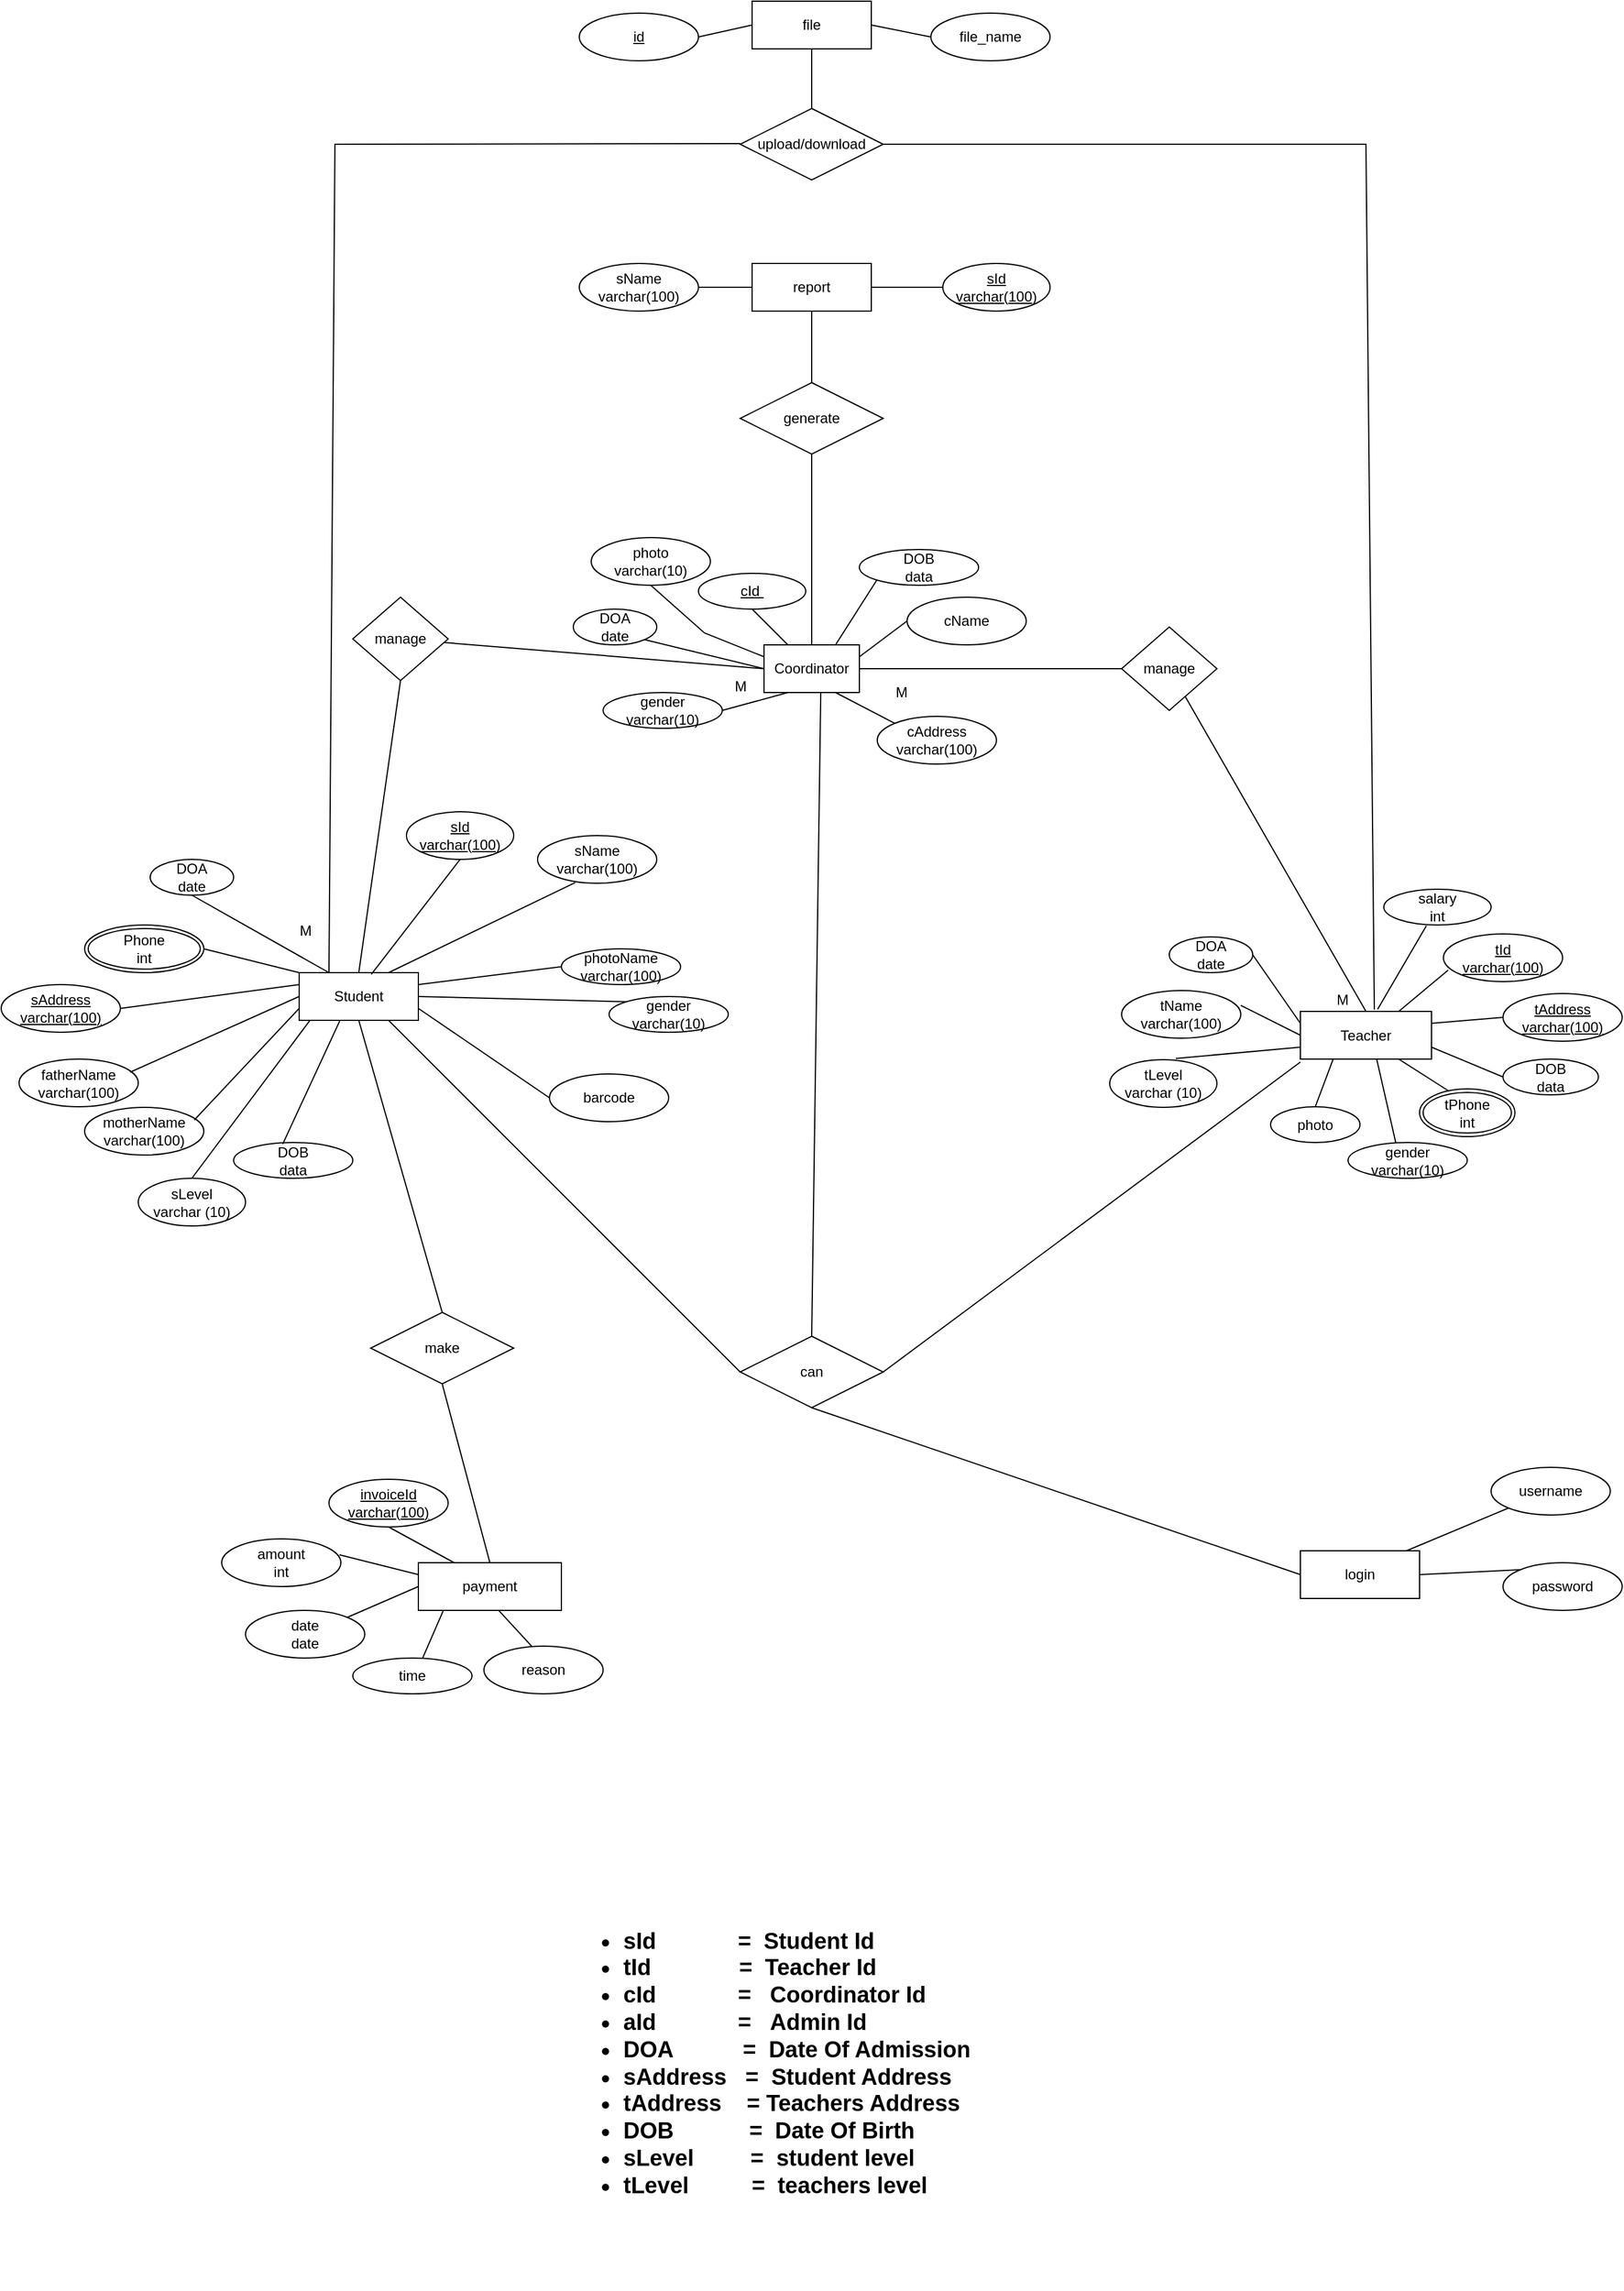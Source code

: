 <mxfile version="21.0.8" type="github">
  <diagram name="Page-1" id="hAlJngUBa7kM_mFyclKJ">
    <mxGraphModel dx="2835" dy="1982" grid="1" gridSize="10" guides="1" tooltips="1" connect="1" arrows="1" fold="1" page="1" pageScale="1" pageWidth="850" pageHeight="1100" math="0" shadow="0">
      <root>
        <mxCell id="0" />
        <mxCell id="1" parent="0" />
        <mxCell id="o7_JFFVW9iKN1w1vzZS_-1" value="Student" style="whiteSpace=wrap;html=1;align=center;" parent="1" vertex="1">
          <mxGeometry x="-60" y="75" width="100" height="40" as="geometry" />
        </mxCell>
        <mxCell id="o7_JFFVW9iKN1w1vzZS_-2" value="Teacher" style="whiteSpace=wrap;html=1;align=center;" parent="1" vertex="1">
          <mxGeometry x="780" y="107.5" width="110" height="40" as="geometry" />
        </mxCell>
        <mxCell id="o7_JFFVW9iKN1w1vzZS_-4" value="sId&lt;br&gt;varchar(100)" style="ellipse;whiteSpace=wrap;html=1;align=center;fontStyle=4;" parent="1" vertex="1">
          <mxGeometry x="30" y="-60" width="90" height="40" as="geometry" />
        </mxCell>
        <mxCell id="o7_JFFVW9iKN1w1vzZS_-5" value="sName&lt;br&gt;varchar(100)" style="ellipse;whiteSpace=wrap;html=1;align=center;" parent="1" vertex="1">
          <mxGeometry x="140" y="-40" width="100" height="40" as="geometry" />
        </mxCell>
        <mxCell id="o7_JFFVW9iKN1w1vzZS_-6" value="tId&lt;br&gt;varchar(100)" style="ellipse;whiteSpace=wrap;html=1;align=center;fontStyle=4;" parent="1" vertex="1">
          <mxGeometry x="900" y="42.5" width="100" height="40" as="geometry" />
        </mxCell>
        <mxCell id="gUFp7VbEcEFtTq1YbiBC-1" value="tName&lt;br&gt;varchar(100)" style="ellipse;whiteSpace=wrap;html=1;align=center;" parent="1" vertex="1">
          <mxGeometry x="630" y="90" width="100" height="40" as="geometry" />
        </mxCell>
        <mxCell id="gUFp7VbEcEFtTq1YbiBC-2" value="sAddress&lt;br&gt;varchar(100)" style="ellipse;whiteSpace=wrap;html=1;align=center;fontStyle=4;" parent="1" vertex="1">
          <mxGeometry x="-310" y="85" width="100" height="40" as="geometry" />
        </mxCell>
        <mxCell id="gUFp7VbEcEFtTq1YbiBC-3" value="tAddress&lt;br&gt;varchar(100)" style="ellipse;whiteSpace=wrap;html=1;align=center;fontStyle=4;" parent="1" vertex="1">
          <mxGeometry x="950" y="92.5" width="100" height="40" as="geometry" />
        </mxCell>
        <mxCell id="gUFp7VbEcEFtTq1YbiBC-4" value="Phone&lt;br&gt;int" style="ellipse;shape=doubleEllipse;margin=3;whiteSpace=wrap;html=1;align=center;" parent="1" vertex="1">
          <mxGeometry x="-240" y="35" width="100" height="40" as="geometry" />
        </mxCell>
        <mxCell id="gUFp7VbEcEFtTq1YbiBC-5" value="tPhone&lt;br&gt;int" style="ellipse;shape=doubleEllipse;margin=3;whiteSpace=wrap;html=1;align=center;" parent="1" vertex="1">
          <mxGeometry x="880" y="172.5" width="80" height="40" as="geometry" />
        </mxCell>
        <mxCell id="gUFp7VbEcEFtTq1YbiBC-6" value="motherName&lt;br&gt;varchar(100)" style="ellipse;whiteSpace=wrap;html=1;align=center;" parent="1" vertex="1">
          <mxGeometry x="-240" y="188" width="100" height="40" as="geometry" />
        </mxCell>
        <mxCell id="gUFp7VbEcEFtTq1YbiBC-7" value="fatherName&lt;br&gt;varchar(100)" style="ellipse;whiteSpace=wrap;html=1;align=center;" parent="1" vertex="1">
          <mxGeometry x="-295" y="147.5" width="100" height="40" as="geometry" />
        </mxCell>
        <mxCell id="gUFp7VbEcEFtTq1YbiBC-8" value="DOB&lt;br&gt;data" style="ellipse;whiteSpace=wrap;html=1;align=center;" parent="1" vertex="1">
          <mxGeometry x="-115" y="217.5" width="100" height="30" as="geometry" />
        </mxCell>
        <mxCell id="gUFp7VbEcEFtTq1YbiBC-9" value="gender&lt;br&gt;varchar(10)" style="ellipse;whiteSpace=wrap;html=1;align=center;" parent="1" vertex="1">
          <mxGeometry x="200" y="95" width="100" height="30" as="geometry" />
        </mxCell>
        <mxCell id="gUFp7VbEcEFtTq1YbiBC-10" value="photoName&lt;br&gt;varchar(100)" style="ellipse;whiteSpace=wrap;html=1;align=center;" parent="1" vertex="1">
          <mxGeometry x="160" y="55" width="100" height="30" as="geometry" />
        </mxCell>
        <mxCell id="gUFp7VbEcEFtTq1YbiBC-11" value="photo" style="ellipse;whiteSpace=wrap;html=1;align=center;" parent="1" vertex="1">
          <mxGeometry x="755" y="187.5" width="75" height="30" as="geometry" />
        </mxCell>
        <mxCell id="MCZeEbuH2kYDmaIEnr_8-6" value="" style="endArrow=none;html=1;rounded=0;entryX=0.316;entryY=0.985;entryDx=0;entryDy=0;entryPerimeter=0;exitX=0.75;exitY=0;exitDx=0;exitDy=0;" parent="1" source="o7_JFFVW9iKN1w1vzZS_-1" target="o7_JFFVW9iKN1w1vzZS_-5" edge="1">
          <mxGeometry width="50" height="50" relative="1" as="geometry">
            <mxPoint x="110" y="90" as="sourcePoint" />
            <mxPoint x="160" y="40" as="targetPoint" />
          </mxGeometry>
        </mxCell>
        <mxCell id="MCZeEbuH2kYDmaIEnr_8-7" value="" style="endArrow=none;html=1;rounded=0;entryX=0.5;entryY=1;entryDx=0;entryDy=0;exitX=0.605;exitY=0.035;exitDx=0;exitDy=0;exitPerimeter=0;" parent="1" source="o7_JFFVW9iKN1w1vzZS_-1" target="o7_JFFVW9iKN1w1vzZS_-4" edge="1">
          <mxGeometry width="50" height="50" relative="1" as="geometry">
            <mxPoint x="90" y="90" as="sourcePoint" />
            <mxPoint x="140" y="40" as="targetPoint" />
          </mxGeometry>
        </mxCell>
        <mxCell id="MCZeEbuH2kYDmaIEnr_8-8" value="" style="endArrow=none;html=1;rounded=0;exitX=0;exitY=0.5;exitDx=0;exitDy=0;entryX=1;entryY=0.25;entryDx=0;entryDy=0;" parent="1" source="gUFp7VbEcEFtTq1YbiBC-10" target="o7_JFFVW9iKN1w1vzZS_-1" edge="1">
          <mxGeometry width="50" height="50" relative="1" as="geometry">
            <mxPoint x="50" y="180" as="sourcePoint" />
            <mxPoint x="100" y="130" as="targetPoint" />
          </mxGeometry>
        </mxCell>
        <mxCell id="MCZeEbuH2kYDmaIEnr_8-9" value="" style="endArrow=none;html=1;rounded=0;entryX=1;entryY=0.5;entryDx=0;entryDy=0;exitX=0;exitY=0;exitDx=0;exitDy=0;" parent="1" source="gUFp7VbEcEFtTq1YbiBC-9" target="o7_JFFVW9iKN1w1vzZS_-1" edge="1">
          <mxGeometry width="50" height="50" relative="1" as="geometry">
            <mxPoint x="90" y="210" as="sourcePoint" />
            <mxPoint x="140" y="160" as="targetPoint" />
          </mxGeometry>
        </mxCell>
        <mxCell id="MCZeEbuH2kYDmaIEnr_8-12" value="" style="endArrow=none;html=1;rounded=0;entryX=0.34;entryY=1.015;entryDx=0;entryDy=0;entryPerimeter=0;exitX=0.412;exitY=0.043;exitDx=0;exitDy=0;exitPerimeter=0;" parent="1" source="gUFp7VbEcEFtTq1YbiBC-8" target="o7_JFFVW9iKN1w1vzZS_-1" edge="1">
          <mxGeometry width="50" height="50" relative="1" as="geometry">
            <mxPoint y="190" as="sourcePoint" />
            <mxPoint x="50" y="140" as="targetPoint" />
          </mxGeometry>
        </mxCell>
        <mxCell id="MCZeEbuH2kYDmaIEnr_8-13" value="" style="endArrow=none;html=1;rounded=0;exitX=0.92;exitY=0.265;exitDx=0;exitDy=0;exitPerimeter=0;entryX=0;entryY=0.75;entryDx=0;entryDy=0;" parent="1" source="gUFp7VbEcEFtTq1YbiBC-6" target="o7_JFFVW9iKN1w1vzZS_-1" edge="1">
          <mxGeometry width="50" height="50" relative="1" as="geometry">
            <mxPoint y="160" as="sourcePoint" />
            <mxPoint x="50" y="110" as="targetPoint" />
          </mxGeometry>
        </mxCell>
        <mxCell id="MCZeEbuH2kYDmaIEnr_8-14" value="" style="endArrow=none;html=1;rounded=0;exitX=0.932;exitY=0.275;exitDx=0;exitDy=0;exitPerimeter=0;entryX=0;entryY=0.5;entryDx=0;entryDy=0;" parent="1" source="gUFp7VbEcEFtTq1YbiBC-7" target="o7_JFFVW9iKN1w1vzZS_-1" edge="1">
          <mxGeometry width="50" height="50" relative="1" as="geometry">
            <mxPoint x="-10" y="110" as="sourcePoint" />
            <mxPoint x="50" y="100" as="targetPoint" />
          </mxGeometry>
        </mxCell>
        <mxCell id="MCZeEbuH2kYDmaIEnr_8-15" value="" style="endArrow=none;html=1;rounded=0;entryX=0;entryY=0.25;entryDx=0;entryDy=0;exitX=1;exitY=0.5;exitDx=0;exitDy=0;entryPerimeter=0;" parent="1" source="gUFp7VbEcEFtTq1YbiBC-2" target="o7_JFFVW9iKN1w1vzZS_-1" edge="1">
          <mxGeometry width="50" height="50" relative="1" as="geometry">
            <mxPoint x="-10" y="60" as="sourcePoint" />
            <mxPoint x="40" as="targetPoint" />
          </mxGeometry>
        </mxCell>
        <mxCell id="MCZeEbuH2kYDmaIEnr_8-16" value="" style="endArrow=none;html=1;rounded=0;exitX=0;exitY=0;exitDx=0;exitDy=0;entryX=1;entryY=0.5;entryDx=0;entryDy=0;" parent="1" source="o7_JFFVW9iKN1w1vzZS_-1" target="gUFp7VbEcEFtTq1YbiBC-4" edge="1">
          <mxGeometry width="50" height="50" relative="1" as="geometry">
            <mxPoint x="-50" y="70" as="sourcePoint" />
            <mxPoint y="20" as="targetPoint" />
          </mxGeometry>
        </mxCell>
        <mxCell id="MCZeEbuH2kYDmaIEnr_8-18" value="DOB&lt;br&gt;data" style="ellipse;whiteSpace=wrap;html=1;align=center;" parent="1" vertex="1">
          <mxGeometry x="950" y="147.5" width="80" height="30" as="geometry" />
        </mxCell>
        <mxCell id="MCZeEbuH2kYDmaIEnr_8-19" value="gender&lt;br&gt;varchar(10)" style="ellipse;whiteSpace=wrap;html=1;align=center;" parent="1" vertex="1">
          <mxGeometry x="820" y="217.5" width="100" height="30" as="geometry" />
        </mxCell>
        <mxCell id="MCZeEbuH2kYDmaIEnr_8-20" value="Coordinator" style="whiteSpace=wrap;html=1;align=center;" parent="1" vertex="1">
          <mxGeometry x="330" y="-200" width="80" height="40" as="geometry" />
        </mxCell>
        <mxCell id="MCZeEbuH2kYDmaIEnr_8-21" value="" style="endArrow=none;html=1;rounded=0;startArrow=none;" parent="1" source="MCZeEbuH2kYDmaIEnr_8-23" edge="1">
          <mxGeometry width="50" height="50" relative="1" as="geometry">
            <mxPoint x="90" y="-180" as="sourcePoint" />
            <mxPoint x="330" y="-180" as="targetPoint" />
          </mxGeometry>
        </mxCell>
        <mxCell id="MCZeEbuH2kYDmaIEnr_8-24" value="" style="endArrow=none;html=1;rounded=0;entryX=0.5;entryY=1;entryDx=0;entryDy=0;exitX=0.5;exitY=0;exitDx=0;exitDy=0;" parent="1" target="MCZeEbuH2kYDmaIEnr_8-23" edge="1" source="o7_JFFVW9iKN1w1vzZS_-1">
          <mxGeometry width="50" height="50" relative="1" as="geometry">
            <mxPoint x="70" y="-100" as="sourcePoint" />
            <mxPoint x="90" y="-180" as="targetPoint" />
          </mxGeometry>
        </mxCell>
        <mxCell id="MCZeEbuH2kYDmaIEnr_8-25" value="M" style="text;html=1;align=center;verticalAlign=middle;resizable=0;points=[];autosize=1;strokeColor=none;fillColor=none;" parent="1" vertex="1">
          <mxGeometry x="295" y="-180" width="30" height="30" as="geometry" />
        </mxCell>
        <mxCell id="MCZeEbuH2kYDmaIEnr_8-26" value="M" style="text;html=1;align=center;verticalAlign=middle;resizable=0;points=[];autosize=1;strokeColor=none;fillColor=none;" parent="1" vertex="1">
          <mxGeometry x="-70" y="25" width="30" height="30" as="geometry" />
        </mxCell>
        <mxCell id="MCZeEbuH2kYDmaIEnr_8-23" value="manage" style="rhombus;whiteSpace=wrap;html=1;" parent="1" vertex="1">
          <mxGeometry x="-15" y="-240" width="80" height="70" as="geometry" />
        </mxCell>
        <mxCell id="MCZeEbuH2kYDmaIEnr_8-30" value="" style="endArrow=none;html=1;rounded=0;exitX=1;exitY=0.5;exitDx=0;exitDy=0;startArrow=none;" parent="1" source="MCZeEbuH2kYDmaIEnr_8-35" edge="1">
          <mxGeometry width="50" height="50" relative="1" as="geometry">
            <mxPoint x="430" y="-180" as="sourcePoint" />
            <mxPoint x="660" y="-180" as="targetPoint" />
          </mxGeometry>
        </mxCell>
        <mxCell id="MCZeEbuH2kYDmaIEnr_8-34" value="" style="endArrow=none;html=1;rounded=0;exitX=0.5;exitY=0;exitDx=0;exitDy=0;" parent="1" source="o7_JFFVW9iKN1w1vzZS_-2" edge="1">
          <mxGeometry width="50" height="50" relative="1" as="geometry">
            <mxPoint x="790" y="100" as="sourcePoint" />
            <mxPoint x="670" y="-180" as="targetPoint" />
          </mxGeometry>
        </mxCell>
        <mxCell id="MCZeEbuH2kYDmaIEnr_8-36" value="" style="endArrow=none;html=1;rounded=0;exitX=1;exitY=0.5;exitDx=0;exitDy=0;" parent="1" source="MCZeEbuH2kYDmaIEnr_8-20" target="MCZeEbuH2kYDmaIEnr_8-35" edge="1">
          <mxGeometry width="50" height="50" relative="1" as="geometry">
            <mxPoint x="410" y="-180" as="sourcePoint" />
            <mxPoint x="660" y="-180" as="targetPoint" />
          </mxGeometry>
        </mxCell>
        <mxCell id="MCZeEbuH2kYDmaIEnr_8-35" value="manage" style="rhombus;whiteSpace=wrap;html=1;" parent="1" vertex="1">
          <mxGeometry x="630" y="-215" width="80" height="70" as="geometry" />
        </mxCell>
        <mxCell id="MCZeEbuH2kYDmaIEnr_8-37" value="M" style="text;html=1;align=center;verticalAlign=middle;resizable=0;points=[];autosize=1;strokeColor=none;fillColor=none;" parent="1" vertex="1">
          <mxGeometry x="430" y="-175" width="30" height="30" as="geometry" />
        </mxCell>
        <mxCell id="MCZeEbuH2kYDmaIEnr_8-38" value="M" style="text;html=1;align=center;verticalAlign=middle;resizable=0;points=[];autosize=1;strokeColor=none;fillColor=none;" parent="1" vertex="1">
          <mxGeometry x="800" y="82.5" width="30" height="30" as="geometry" />
        </mxCell>
        <mxCell id="MCZeEbuH2kYDmaIEnr_8-49" value="DOA&lt;br&gt;date" style="ellipse;whiteSpace=wrap;html=1;" parent="1" vertex="1">
          <mxGeometry x="-185" y="-20" width="70" height="30" as="geometry" />
        </mxCell>
        <mxCell id="MCZeEbuH2kYDmaIEnr_8-51" value="DOA&lt;br&gt;date" style="ellipse;whiteSpace=wrap;html=1;direction=south;" parent="1" vertex="1">
          <mxGeometry x="670" y="45" width="70" height="30" as="geometry" />
        </mxCell>
        <mxCell id="MCZeEbuH2kYDmaIEnr_8-52" value="salary&lt;br&gt;int" style="ellipse;whiteSpace=wrap;html=1;" parent="1" vertex="1">
          <mxGeometry x="850" y="5" width="90" height="30" as="geometry" />
        </mxCell>
        <mxCell id="MCZeEbuH2kYDmaIEnr_8-58" value="" style="endArrow=none;html=1;rounded=0;exitX=0.25;exitY=0;exitDx=0;exitDy=0;entryX=0.5;entryY=1;entryDx=0;entryDy=0;" parent="1" source="o7_JFFVW9iKN1w1vzZS_-1" target="MCZeEbuH2kYDmaIEnr_8-49" edge="1">
          <mxGeometry width="50" height="50" relative="1" as="geometry">
            <mxPoint y="100" as="sourcePoint" />
            <mxPoint x="50" y="50" as="targetPoint" />
          </mxGeometry>
        </mxCell>
        <mxCell id="MCZeEbuH2kYDmaIEnr_8-59" value="" style="endArrow=none;html=1;rounded=0;exitX=0;exitY=0.25;exitDx=0;exitDy=0;entryX=0.5;entryY=0;entryDx=0;entryDy=0;" parent="1" source="o7_JFFVW9iKN1w1vzZS_-2" target="MCZeEbuH2kYDmaIEnr_8-51" edge="1">
          <mxGeometry width="50" height="50" relative="1" as="geometry">
            <mxPoint x="740" y="102.5" as="sourcePoint" />
            <mxPoint x="800" y="57.5" as="targetPoint" />
          </mxGeometry>
        </mxCell>
        <mxCell id="MCZeEbuH2kYDmaIEnr_8-60" value="" style="endArrow=none;html=1;rounded=0;exitX=0;exitY=0.5;exitDx=0;exitDy=0;entryX=1;entryY=0.312;entryDx=0;entryDy=0;entryPerimeter=0;" parent="1" source="o7_JFFVW9iKN1w1vzZS_-2" target="gUFp7VbEcEFtTq1YbiBC-1" edge="1">
          <mxGeometry width="50" height="50" relative="1" as="geometry">
            <mxPoint x="670" y="142.5" as="sourcePoint" />
            <mxPoint x="720" y="92.5" as="targetPoint" />
          </mxGeometry>
        </mxCell>
        <mxCell id="MCZeEbuH2kYDmaIEnr_8-61" value="" style="endArrow=none;html=1;rounded=0;entryX=0.25;entryY=1;entryDx=0;entryDy=0;exitX=0.5;exitY=0;exitDx=0;exitDy=0;" parent="1" source="gUFp7VbEcEFtTq1YbiBC-11" target="o7_JFFVW9iKN1w1vzZS_-2" edge="1">
          <mxGeometry width="50" height="50" relative="1" as="geometry">
            <mxPoint x="780" y="187.5" as="sourcePoint" />
            <mxPoint x="830" y="137.5" as="targetPoint" />
          </mxGeometry>
        </mxCell>
        <mxCell id="MCZeEbuH2kYDmaIEnr_8-62" value="" style="endArrow=none;html=1;rounded=0;exitX=0.4;exitY=0;exitDx=0;exitDy=0;exitPerimeter=0;" parent="1" source="MCZeEbuH2kYDmaIEnr_8-19" edge="1">
          <mxGeometry width="50" height="50" relative="1" as="geometry">
            <mxPoint x="790" y="197.5" as="sourcePoint" />
            <mxPoint x="844" y="147.5" as="targetPoint" />
          </mxGeometry>
        </mxCell>
        <mxCell id="MCZeEbuH2kYDmaIEnr_8-63" value="" style="endArrow=none;html=1;rounded=0;exitX=0.31;exitY=0.05;exitDx=0;exitDy=0;exitPerimeter=0;entryX=0.75;entryY=1;entryDx=0;entryDy=0;" parent="1" source="gUFp7VbEcEFtTq1YbiBC-5" target="o7_JFFVW9iKN1w1vzZS_-2" edge="1">
          <mxGeometry width="50" height="50" relative="1" as="geometry">
            <mxPoint x="820" y="197.5" as="sourcePoint" />
            <mxPoint x="870" y="147.5" as="targetPoint" />
          </mxGeometry>
        </mxCell>
        <mxCell id="MCZeEbuH2kYDmaIEnr_8-64" value="" style="endArrow=none;html=1;rounded=0;exitX=0;exitY=0.5;exitDx=0;exitDy=0;entryX=1;entryY=0.75;entryDx=0;entryDy=0;" parent="1" source="MCZeEbuH2kYDmaIEnr_8-18" target="o7_JFFVW9iKN1w1vzZS_-2" edge="1">
          <mxGeometry width="50" height="50" relative="1" as="geometry">
            <mxPoint x="840" y="182.5" as="sourcePoint" />
            <mxPoint x="890" y="132.5" as="targetPoint" />
          </mxGeometry>
        </mxCell>
        <mxCell id="MCZeEbuH2kYDmaIEnr_8-65" value="" style="endArrow=none;html=1;rounded=0;exitX=0.589;exitY=-0.045;exitDx=0;exitDy=0;exitPerimeter=0;entryX=0.396;entryY=1.027;entryDx=0;entryDy=0;entryPerimeter=0;" parent="1" source="o7_JFFVW9iKN1w1vzZS_-2" target="MCZeEbuH2kYDmaIEnr_8-52" edge="1">
          <mxGeometry width="50" height="50" relative="1" as="geometry">
            <mxPoint x="825" y="92.5" as="sourcePoint" />
            <mxPoint x="875" y="42.5" as="targetPoint" />
          </mxGeometry>
        </mxCell>
        <mxCell id="MCZeEbuH2kYDmaIEnr_8-66" value="" style="endArrow=none;html=1;rounded=0;entryX=0.04;entryY=0.76;entryDx=0;entryDy=0;exitX=0.75;exitY=0;exitDx=0;exitDy=0;entryPerimeter=0;" parent="1" source="o7_JFFVW9iKN1w1vzZS_-2" target="o7_JFFVW9iKN1w1vzZS_-6" edge="1">
          <mxGeometry width="50" height="50" relative="1" as="geometry">
            <mxPoint x="870" y="107.5" as="sourcePoint" />
            <mxPoint x="920" y="57.5" as="targetPoint" />
          </mxGeometry>
        </mxCell>
        <mxCell id="MCZeEbuH2kYDmaIEnr_8-68" value="" style="endArrow=none;html=1;rounded=0;entryX=0;entryY=0.5;entryDx=0;entryDy=0;exitX=1;exitY=0.25;exitDx=0;exitDy=0;" parent="1" source="o7_JFFVW9iKN1w1vzZS_-2" target="gUFp7VbEcEFtTq1YbiBC-3" edge="1">
          <mxGeometry width="50" height="50" relative="1" as="geometry">
            <mxPoint x="890" y="127.5" as="sourcePoint" />
            <mxPoint x="940" y="77.5" as="targetPoint" />
          </mxGeometry>
        </mxCell>
        <mxCell id="MCZeEbuH2kYDmaIEnr_8-69" value="&lt;blockquote style=&quot;margin: 0 0 0 40px; border: none; padding: 0px;&quot;&gt;&lt;div style=&quot;&quot;&gt;&lt;div style=&quot;font-size: 19px;&quot;&gt;&lt;ul&gt;&lt;li&gt;&lt;b&gt;&lt;span style=&quot;background-color: initial;&quot;&gt;sId&amp;nbsp; &amp;nbsp; &amp;nbsp; &amp;nbsp; &amp;nbsp; &amp;nbsp; &amp;nbsp;=&amp;nbsp;&amp;nbsp;&lt;/span&gt;&lt;span style=&quot;background-color: initial;&quot;&gt;Student Id&lt;/span&gt;&lt;/b&gt;&lt;/li&gt;&lt;li&gt;&lt;span style=&quot;background-color: initial;&quot;&gt;&lt;b&gt;tId&amp;nbsp; &amp;nbsp; &amp;nbsp; &amp;nbsp; &amp;nbsp; &amp;nbsp; &amp;nbsp; =&amp;nbsp; Teacher Id&amp;nbsp;&lt;/b&gt;&lt;/span&gt;&lt;/li&gt;&lt;li&gt;&lt;span style=&quot;background-color: initial;&quot;&gt;&lt;b&gt;cId&amp;nbsp; &amp;nbsp; &amp;nbsp; &amp;nbsp; &amp;nbsp; &amp;nbsp; &amp;nbsp;=&amp;nbsp; &amp;nbsp;Coordinator Id&amp;nbsp;&lt;/b&gt;&lt;/span&gt;&lt;/li&gt;&lt;li&gt;&lt;span style=&quot;background-color: initial;&quot;&gt;&lt;b&gt;aId&amp;nbsp; &amp;nbsp; &amp;nbsp; &amp;nbsp; &amp;nbsp; &amp;nbsp; &amp;nbsp;=&amp;nbsp; &amp;nbsp;&lt;b style=&quot;border-color: var(--border-color);&quot;&gt;Admin Id&lt;/b&gt;&amp;nbsp;&amp;nbsp; &amp;nbsp; &amp;nbsp; &amp;nbsp; &amp;nbsp;&amp;nbsp;&lt;/b&gt;&lt;/span&gt;&lt;/li&gt;&lt;li&gt;&lt;span style=&quot;background-color: initial;&quot;&gt;&lt;b&gt;DOA&amp;nbsp; &amp;nbsp; &amp;nbsp; &amp;nbsp; &amp;nbsp; &amp;nbsp;=&amp;nbsp; Date Of Admission&lt;/b&gt;&lt;/span&gt;&lt;/li&gt;&lt;li&gt;&lt;span style=&quot;background-color: initial;&quot;&gt;&lt;b&gt;sAddress&amp;nbsp; &amp;nbsp;=&amp;nbsp; Student Address&lt;/b&gt;&lt;/span&gt;&lt;/li&gt;&lt;li&gt;&lt;span style=&quot;background-color: initial;&quot;&gt;&lt;b&gt;tAddress&amp;nbsp; &amp;nbsp; = Teachers Address&lt;/b&gt;&lt;/span&gt;&lt;/li&gt;&lt;li&gt;&lt;span style=&quot;background-color: initial;&quot;&gt;&lt;b&gt;DOB&amp;nbsp; &amp;nbsp; &amp;nbsp; &amp;nbsp; &amp;nbsp; &amp;nbsp; =&amp;nbsp; Date Of Birth&lt;/b&gt;&lt;/span&gt;&lt;/li&gt;&lt;li&gt;&lt;span style=&quot;background-color: initial;&quot;&gt;&lt;b&gt;sLevel&amp;nbsp; &amp;nbsp; &amp;nbsp; &amp;nbsp; &amp;nbsp;=&amp;nbsp; student level&lt;/b&gt;&lt;/span&gt;&lt;/li&gt;&lt;li&gt;&lt;span style=&quot;background-color: initial;&quot;&gt;&lt;b&gt;tLevel&amp;nbsp; &amp;nbsp; &amp;nbsp; &amp;nbsp; &amp;nbsp; =&amp;nbsp; teachers level&lt;/b&gt;&lt;/span&gt;&lt;/li&gt;&lt;/ul&gt;&lt;/div&gt;&lt;/div&gt;&lt;/blockquote&gt;" style="text;html=1;strokeColor=none;fillColor=none;align=left;verticalAlign=middle;whiteSpace=wrap;rounded=0;" parent="1" vertex="1">
          <mxGeometry x="130" y="800" width="510" height="380" as="geometry" />
        </mxCell>
        <mxCell id="Ei1K3c7gN9c_TIly_VJW-3" value="&lt;u&gt;cId&amp;nbsp;&lt;/u&gt;" style="ellipse;whiteSpace=wrap;html=1;" parent="1" vertex="1">
          <mxGeometry x="275" y="-260" width="90" height="30" as="geometry" />
        </mxCell>
        <mxCell id="Ei1K3c7gN9c_TIly_VJW-9" value="" style="endArrow=none;html=1;rounded=0;exitX=0.5;exitY=0;exitDx=0;exitDy=0;" parent="1" source="MCZeEbuH2kYDmaIEnr_8-20" edge="1">
          <mxGeometry width="50" height="50" relative="1" as="geometry">
            <mxPoint x="360" y="-200" as="sourcePoint" />
            <mxPoint x="370" y="-360" as="targetPoint" />
          </mxGeometry>
        </mxCell>
        <mxCell id="1-d6Fu5MJaZz8OH5cvos-2" value="make" style="shape=rhombus;perimeter=rhombusPerimeter;whiteSpace=wrap;html=1;align=center;" parent="1" vertex="1">
          <mxGeometry y="360" width="120" height="60" as="geometry" />
        </mxCell>
        <mxCell id="1-d6Fu5MJaZz8OH5cvos-4" value="" style="endArrow=none;html=1;rounded=0;entryX=0.5;entryY=0;entryDx=0;entryDy=0;exitX=0.5;exitY=1;exitDx=0;exitDy=0;" parent="1" source="o7_JFFVW9iKN1w1vzZS_-1" target="1-d6Fu5MJaZz8OH5cvos-2" edge="1">
          <mxGeometry relative="1" as="geometry">
            <mxPoint x="160" y="250" as="sourcePoint" />
            <mxPoint x="320" y="250" as="targetPoint" />
          </mxGeometry>
        </mxCell>
        <mxCell id="1-d6Fu5MJaZz8OH5cvos-5" value="" style="endArrow=none;html=1;rounded=0;exitX=0.5;exitY=1;exitDx=0;exitDy=0;entryX=0.5;entryY=0;entryDx=0;entryDy=0;" parent="1" source="1-d6Fu5MJaZz8OH5cvos-2" target="XWec7LVvSGvu0YzP4a_5-7" edge="1">
          <mxGeometry relative="1" as="geometry">
            <mxPoint x="280" y="450" as="sourcePoint" />
            <mxPoint x="250" y="580" as="targetPoint" />
          </mxGeometry>
        </mxCell>
        <mxCell id="1-d6Fu5MJaZz8OH5cvos-6" value="amount&lt;br&gt;int" style="ellipse;whiteSpace=wrap;html=1;align=center;" parent="1" vertex="1">
          <mxGeometry x="-125" y="550" width="100" height="40" as="geometry" />
        </mxCell>
        <mxCell id="1-d6Fu5MJaZz8OH5cvos-7" value="invoiceId&lt;br&gt;varchar(100)" style="ellipse;whiteSpace=wrap;html=1;align=center;fontStyle=4;" parent="1" vertex="1">
          <mxGeometry x="-35" y="500" width="100" height="40" as="geometry" />
        </mxCell>
        <mxCell id="1-d6Fu5MJaZz8OH5cvos-8" value="date&lt;br&gt;date" style="ellipse;whiteSpace=wrap;html=1;align=center;" parent="1" vertex="1">
          <mxGeometry x="-105" y="610" width="100" height="40" as="geometry" />
        </mxCell>
        <mxCell id="1-d6Fu5MJaZz8OH5cvos-9" value="time" style="ellipse;whiteSpace=wrap;html=1;align=center;" parent="1" vertex="1">
          <mxGeometry x="-15" y="650" width="100" height="30" as="geometry" />
        </mxCell>
        <mxCell id="9f_DpSQsWtOs5JTPL-0A-1" value="cName" style="ellipse;whiteSpace=wrap;html=1;align=center;" parent="1" vertex="1">
          <mxGeometry x="450" y="-240" width="100" height="40" as="geometry" />
        </mxCell>
        <mxCell id="9f_DpSQsWtOs5JTPL-0A-2" value="cAddress&lt;br&gt;varchar(100)" style="ellipse;whiteSpace=wrap;html=1;align=center;" parent="1" vertex="1">
          <mxGeometry x="425" y="-140" width="100" height="40" as="geometry" />
        </mxCell>
        <mxCell id="9f_DpSQsWtOs5JTPL-0A-3" value="photo&lt;br&gt;varchar(10)" style="ellipse;whiteSpace=wrap;html=1;align=center;" parent="1" vertex="1">
          <mxGeometry x="185" y="-290" width="100" height="40" as="geometry" />
        </mxCell>
        <mxCell id="9f_DpSQsWtOs5JTPL-0A-4" value="gender&lt;br&gt;varchar(10)" style="ellipse;whiteSpace=wrap;html=1;align=center;" parent="1" vertex="1">
          <mxGeometry x="195" y="-160" width="100" height="30" as="geometry" />
        </mxCell>
        <mxCell id="9f_DpSQsWtOs5JTPL-0A-5" value="reason" style="ellipse;whiteSpace=wrap;html=1;align=center;" parent="1" vertex="1">
          <mxGeometry x="95" y="640" width="100" height="40" as="geometry" />
        </mxCell>
        <mxCell id="9f_DpSQsWtOs5JTPL-0A-6" value="DOB&lt;br&gt;data" style="ellipse;whiteSpace=wrap;html=1;align=center;" parent="1" vertex="1">
          <mxGeometry x="410" y="-280" width="100" height="30" as="geometry" />
        </mxCell>
        <mxCell id="9f_DpSQsWtOs5JTPL-0A-7" value="DOA&lt;br&gt;date" style="ellipse;whiteSpace=wrap;html=1;" parent="1" vertex="1">
          <mxGeometry x="170" y="-230" width="70" height="30" as="geometry" />
        </mxCell>
        <mxCell id="XWec7LVvSGvu0YzP4a_5-1" value="sLevel&lt;br&gt;varchar (10)" style="ellipse;whiteSpace=wrap;html=1;align=center;" parent="1" vertex="1">
          <mxGeometry x="-195" y="247.5" width="90" height="40" as="geometry" />
        </mxCell>
        <mxCell id="XWec7LVvSGvu0YzP4a_5-4" value="tLevel&lt;br&gt;varchar (10)" style="ellipse;whiteSpace=wrap;html=1;align=center;" parent="1" vertex="1">
          <mxGeometry x="620" y="148" width="90" height="40" as="geometry" />
        </mxCell>
        <mxCell id="XWec7LVvSGvu0YzP4a_5-5" value="" style="endArrow=none;html=1;rounded=0;entryX=0;entryY=0.75;entryDx=0;entryDy=0;exitX=0.616;exitY=-0.025;exitDx=0;exitDy=0;exitPerimeter=0;" parent="1" source="XWec7LVvSGvu0YzP4a_5-4" target="o7_JFFVW9iKN1w1vzZS_-2" edge="1">
          <mxGeometry width="50" height="50" relative="1" as="geometry">
            <mxPoint x="730" y="187.5" as="sourcePoint" />
            <mxPoint x="780" y="137.5" as="targetPoint" />
          </mxGeometry>
        </mxCell>
        <mxCell id="XWec7LVvSGvu0YzP4a_5-6" value="" style="endArrow=none;html=1;rounded=0;entryX=0.092;entryY=0.995;entryDx=0;entryDy=0;entryPerimeter=0;exitX=0.5;exitY=0;exitDx=0;exitDy=0;" parent="1" source="XWec7LVvSGvu0YzP4a_5-1" target="o7_JFFVW9iKN1w1vzZS_-1" edge="1">
          <mxGeometry width="50" height="50" relative="1" as="geometry">
            <mxPoint y="195" as="sourcePoint" />
            <mxPoint x="50" y="145" as="targetPoint" />
          </mxGeometry>
        </mxCell>
        <mxCell id="XWec7LVvSGvu0YzP4a_5-7" value="payment" style="rounded=0;whiteSpace=wrap;html=1;" parent="1" vertex="1">
          <mxGeometry x="40" y="570" width="120" height="40" as="geometry" />
        </mxCell>
        <mxCell id="XWec7LVvSGvu0YzP4a_5-8" value="" style="endArrow=none;html=1;rounded=0;entryX=0.25;entryY=0;entryDx=0;entryDy=0;exitX=0.5;exitY=1;exitDx=0;exitDy=0;" parent="1" source="1-d6Fu5MJaZz8OH5cvos-7" target="XWec7LVvSGvu0YzP4a_5-7" edge="1">
          <mxGeometry width="50" height="50" relative="1" as="geometry">
            <mxPoint x="25" y="540" as="sourcePoint" />
            <mxPoint x="75" y="490" as="targetPoint" />
          </mxGeometry>
        </mxCell>
        <mxCell id="XWec7LVvSGvu0YzP4a_5-9" value="" style="endArrow=none;html=1;rounded=0;entryX=0.56;entryY=0.995;entryDx=0;entryDy=0;entryPerimeter=0;" parent="1" target="XWec7LVvSGvu0YzP4a_5-7" edge="1">
          <mxGeometry width="50" height="50" relative="1" as="geometry">
            <mxPoint x="135" y="640" as="sourcePoint" />
            <mxPoint x="220" y="600" as="targetPoint" />
          </mxGeometry>
        </mxCell>
        <mxCell id="XWec7LVvSGvu0YzP4a_5-10" value="" style="endArrow=none;html=1;rounded=0;entryX=0.173;entryY=1.015;entryDx=0;entryDy=0;entryPerimeter=0;exitX=0.584;exitY=0.015;exitDx=0;exitDy=0;exitPerimeter=0;" parent="1" source="1-d6Fu5MJaZz8OH5cvos-9" target="XWec7LVvSGvu0YzP4a_5-7" edge="1">
          <mxGeometry width="50" height="50" relative="1" as="geometry">
            <mxPoint x="35" y="650" as="sourcePoint" />
            <mxPoint x="85" y="600" as="targetPoint" />
          </mxGeometry>
        </mxCell>
        <mxCell id="XWec7LVvSGvu0YzP4a_5-11" value="" style="endArrow=none;html=1;rounded=0;entryX=0;entryY=0.25;entryDx=0;entryDy=0;exitX=0.988;exitY=0.335;exitDx=0;exitDy=0;exitPerimeter=0;" parent="1" source="1-d6Fu5MJaZz8OH5cvos-6" target="XWec7LVvSGvu0YzP4a_5-7" edge="1">
          <mxGeometry width="50" height="50" relative="1" as="geometry">
            <mxPoint x="-25" y="570" as="sourcePoint" />
            <mxPoint x="25" y="520" as="targetPoint" />
          </mxGeometry>
        </mxCell>
        <mxCell id="XWec7LVvSGvu0YzP4a_5-12" value="" style="endArrow=none;html=1;rounded=0;entryX=0;entryY=0.5;entryDx=0;entryDy=0;exitX=1;exitY=0;exitDx=0;exitDy=0;" parent="1" source="1-d6Fu5MJaZz8OH5cvos-8" target="XWec7LVvSGvu0YzP4a_5-7" edge="1">
          <mxGeometry width="50" height="50" relative="1" as="geometry">
            <mxPoint x="-45" y="610" as="sourcePoint" />
            <mxPoint x="5" y="560" as="targetPoint" />
          </mxGeometry>
        </mxCell>
        <mxCell id="eqshzNbWuF5Rem4cjN1Z-1" value="barcode" style="ellipse;whiteSpace=wrap;html=1;align=center;" parent="1" vertex="1">
          <mxGeometry x="150" y="160" width="100" height="40" as="geometry" />
        </mxCell>
        <mxCell id="eqshzNbWuF5Rem4cjN1Z-2" value="can" style="shape=rhombus;perimeter=rhombusPerimeter;whiteSpace=wrap;html=1;align=center;" parent="1" vertex="1">
          <mxGeometry x="310" y="380" width="120" height="60" as="geometry" />
        </mxCell>
        <mxCell id="eqshzNbWuF5Rem4cjN1Z-3" value="login" style="whiteSpace=wrap;html=1;align=center;" parent="1" vertex="1">
          <mxGeometry x="780" y="560" width="100" height="40" as="geometry" />
        </mxCell>
        <mxCell id="eqshzNbWuF5Rem4cjN1Z-4" value="" style="endArrow=none;html=1;rounded=0;exitX=0.5;exitY=1;exitDx=0;exitDy=0;entryX=0;entryY=0.5;entryDx=0;entryDy=0;" parent="1" source="eqshzNbWuF5Rem4cjN1Z-2" target="eqshzNbWuF5Rem4cjN1Z-3" edge="1">
          <mxGeometry relative="1" as="geometry">
            <mxPoint x="430" y="370" as="sourcePoint" />
            <mxPoint x="590" y="370" as="targetPoint" />
          </mxGeometry>
        </mxCell>
        <mxCell id="eqshzNbWuF5Rem4cjN1Z-5" value="" style="endArrow=none;html=1;rounded=0;exitX=0.75;exitY=1;exitDx=0;exitDy=0;entryX=0;entryY=0.5;entryDx=0;entryDy=0;" parent="1" source="o7_JFFVW9iKN1w1vzZS_-1" target="eqshzNbWuF5Rem4cjN1Z-2" edge="1">
          <mxGeometry relative="1" as="geometry">
            <mxPoint x="430" y="250" as="sourcePoint" />
            <mxPoint x="590" y="250" as="targetPoint" />
          </mxGeometry>
        </mxCell>
        <mxCell id="eqshzNbWuF5Rem4cjN1Z-6" value="" style="endArrow=none;html=1;rounded=0;exitX=0.595;exitY=1.005;exitDx=0;exitDy=0;exitPerimeter=0;entryX=0.5;entryY=0;entryDx=0;entryDy=0;" parent="1" source="MCZeEbuH2kYDmaIEnr_8-20" target="eqshzNbWuF5Rem4cjN1Z-2" edge="1">
          <mxGeometry relative="1" as="geometry">
            <mxPoint x="430" y="250" as="sourcePoint" />
            <mxPoint x="590" y="250" as="targetPoint" />
          </mxGeometry>
        </mxCell>
        <mxCell id="eqshzNbWuF5Rem4cjN1Z-7" value="" style="endArrow=none;html=1;rounded=0;exitX=1;exitY=0.5;exitDx=0;exitDy=0;" parent="1" source="eqshzNbWuF5Rem4cjN1Z-2" edge="1">
          <mxGeometry relative="1" as="geometry">
            <mxPoint x="430" y="230" as="sourcePoint" />
            <mxPoint x="780" y="150" as="targetPoint" />
          </mxGeometry>
        </mxCell>
        <mxCell id="eqshzNbWuF5Rem4cjN1Z-8" value="username" style="ellipse;whiteSpace=wrap;html=1;align=center;" parent="1" vertex="1">
          <mxGeometry x="940" y="490" width="100" height="40" as="geometry" />
        </mxCell>
        <mxCell id="eqshzNbWuF5Rem4cjN1Z-9" value="password" style="ellipse;whiteSpace=wrap;html=1;align=center;" parent="1" vertex="1">
          <mxGeometry x="950" y="570" width="100" height="40" as="geometry" />
        </mxCell>
        <mxCell id="eCXgP1olibC65oAgb00l-2" value="" style="endArrow=none;html=1;rounded=0;exitX=0.89;exitY=0;exitDx=0;exitDy=0;exitPerimeter=0;entryX=0;entryY=1;entryDx=0;entryDy=0;" parent="1" source="eqshzNbWuF5Rem4cjN1Z-3" target="eqshzNbWuF5Rem4cjN1Z-8" edge="1">
          <mxGeometry relative="1" as="geometry">
            <mxPoint x="750" y="409" as="sourcePoint" />
            <mxPoint x="910" y="409" as="targetPoint" />
          </mxGeometry>
        </mxCell>
        <mxCell id="eCXgP1olibC65oAgb00l-3" value="" style="endArrow=none;html=1;rounded=0;exitX=1;exitY=0.5;exitDx=0;exitDy=0;entryX=0;entryY=0;entryDx=0;entryDy=0;" parent="1" source="eqshzNbWuF5Rem4cjN1Z-3" target="eqshzNbWuF5Rem4cjN1Z-9" edge="1">
          <mxGeometry relative="1" as="geometry">
            <mxPoint x="899" y="460" as="sourcePoint" />
            <mxPoint x="925" y="424" as="targetPoint" />
          </mxGeometry>
        </mxCell>
        <mxCell id="eCXgP1olibC65oAgb00l-4" value="upload/download" style="shape=rhombus;perimeter=rhombusPerimeter;whiteSpace=wrap;html=1;align=center;" parent="1" vertex="1">
          <mxGeometry x="310" y="-650" width="120" height="60" as="geometry" />
        </mxCell>
        <mxCell id="eCXgP1olibC65oAgb00l-6" value="" style="endArrow=none;html=1;rounded=0;entryX=0.5;entryY=1;entryDx=0;entryDy=0;" parent="1" edge="1" target="eCXgP1olibC65oAgb00l-14">
          <mxGeometry relative="1" as="geometry">
            <mxPoint x="370" y="-650" as="sourcePoint" />
            <mxPoint x="380" y="-690" as="targetPoint" />
          </mxGeometry>
        </mxCell>
        <mxCell id="eCXgP1olibC65oAgb00l-7" value="" style="endArrow=none;html=1;rounded=0;entryX=0.564;entryY=-0.037;entryDx=0;entryDy=0;entryPerimeter=0;exitX=1;exitY=0.5;exitDx=0;exitDy=0;" parent="1" target="o7_JFFVW9iKN1w1vzZS_-2" edge="1" source="eCXgP1olibC65oAgb00l-4">
          <mxGeometry relative="1" as="geometry">
            <mxPoint x="460" y="-680.5" as="sourcePoint" />
            <mxPoint x="840" y="100" as="targetPoint" />
            <Array as="points">
              <mxPoint x="835" y="-620" />
            </Array>
          </mxGeometry>
        </mxCell>
        <mxCell id="eCXgP1olibC65oAgb00l-9" value="" style="endArrow=none;html=1;rounded=0;exitX=0.25;exitY=0;exitDx=0;exitDy=0;" parent="1" edge="1" source="o7_JFFVW9iKN1w1vzZS_-1">
          <mxGeometry relative="1" as="geometry">
            <mxPoint x="-50" y="70" as="sourcePoint" />
            <mxPoint x="310" y="-620.5" as="targetPoint" />
            <Array as="points">
              <mxPoint x="-30" y="-620" />
            </Array>
          </mxGeometry>
        </mxCell>
        <mxCell id="eCXgP1olibC65oAgb00l-10" value="id&lt;br&gt;" style="ellipse;whiteSpace=wrap;html=1;align=center;fontStyle=4;" parent="1" vertex="1">
          <mxGeometry x="175" y="-730" width="100" height="40" as="geometry" />
        </mxCell>
        <mxCell id="eCXgP1olibC65oAgb00l-11" value="file_name" style="ellipse;whiteSpace=wrap;html=1;align=center;" parent="1" vertex="1">
          <mxGeometry x="470" y="-730" width="100" height="40" as="geometry" />
        </mxCell>
        <mxCell id="eCXgP1olibC65oAgb00l-12" value="generate" style="shape=rhombus;perimeter=rhombusPerimeter;whiteSpace=wrap;html=1;align=center;" parent="1" vertex="1">
          <mxGeometry x="310" y="-420" width="120" height="60" as="geometry" />
        </mxCell>
        <mxCell id="eCXgP1olibC65oAgb00l-14" value="file" style="whiteSpace=wrap;html=1;align=center;" parent="1" vertex="1">
          <mxGeometry x="320" y="-740" width="100" height="40" as="geometry" />
        </mxCell>
        <mxCell id="eCXgP1olibC65oAgb00l-15" value="report" style="whiteSpace=wrap;html=1;align=center;" parent="1" vertex="1">
          <mxGeometry x="320" y="-520" width="100" height="40" as="geometry" />
        </mxCell>
        <mxCell id="eCXgP1olibC65oAgb00l-16" value="" style="endArrow=none;html=1;rounded=0;exitX=0.5;exitY=0;exitDx=0;exitDy=0;entryX=0.5;entryY=1;entryDx=0;entryDy=0;" parent="1" source="eCXgP1olibC65oAgb00l-12" target="eCXgP1olibC65oAgb00l-15" edge="1">
          <mxGeometry relative="1" as="geometry">
            <mxPoint x="310" y="-580" as="sourcePoint" />
            <mxPoint x="470" y="-580" as="targetPoint" />
          </mxGeometry>
        </mxCell>
        <mxCell id="SmM6LJLl4KTtc26-mkWV-9" value="" style="endArrow=none;html=1;rounded=0;entryX=1;entryY=0.5;entryDx=0;entryDy=0;exitX=0;exitY=0.5;exitDx=0;exitDy=0;" edge="1" parent="1" source="eCXgP1olibC65oAgb00l-11" target="eCXgP1olibC65oAgb00l-14">
          <mxGeometry width="50" height="50" relative="1" as="geometry">
            <mxPoint x="610" y="-820" as="sourcePoint" />
            <mxPoint x="550" y="-560" as="targetPoint" />
          </mxGeometry>
        </mxCell>
        <mxCell id="SmM6LJLl4KTtc26-mkWV-10" value="" style="endArrow=none;html=1;rounded=0;exitX=0;exitY=0.5;exitDx=0;exitDy=0;entryX=1;entryY=0.5;entryDx=0;entryDy=0;" edge="1" parent="1" source="eCXgP1olibC65oAgb00l-14" target="eCXgP1olibC65oAgb00l-10">
          <mxGeometry width="50" height="50" relative="1" as="geometry">
            <mxPoint x="225" y="-740" as="sourcePoint" />
            <mxPoint x="270" y="-710" as="targetPoint" />
          </mxGeometry>
        </mxCell>
        <mxCell id="SmM6LJLl4KTtc26-mkWV-18" value="" style="endArrow=none;html=1;rounded=0;entryX=0;entryY=1;entryDx=0;entryDy=0;exitX=0.75;exitY=0;exitDx=0;exitDy=0;" edge="1" parent="1" source="MCZeEbuH2kYDmaIEnr_8-20" target="9f_DpSQsWtOs5JTPL-0A-6">
          <mxGeometry width="50" height="50" relative="1" as="geometry">
            <mxPoint x="390" y="-200" as="sourcePoint" />
            <mxPoint x="440" y="-250" as="targetPoint" />
          </mxGeometry>
        </mxCell>
        <mxCell id="SmM6LJLl4KTtc26-mkWV-19" value="" style="endArrow=none;html=1;rounded=0;exitX=1;exitY=0.5;exitDx=0;exitDy=0;entryX=0.25;entryY=1;entryDx=0;entryDy=0;" edge="1" parent="1" source="9f_DpSQsWtOs5JTPL-0A-4" target="MCZeEbuH2kYDmaIEnr_8-20">
          <mxGeometry width="50" height="50" relative="1" as="geometry">
            <mxPoint x="290" y="-110" as="sourcePoint" />
            <mxPoint x="340" y="-160" as="targetPoint" />
          </mxGeometry>
        </mxCell>
        <mxCell id="SmM6LJLl4KTtc26-mkWV-20" value="" style="endArrow=none;html=1;rounded=0;exitX=0;exitY=0.25;exitDx=0;exitDy=0;entryX=0.5;entryY=1;entryDx=0;entryDy=0;" edge="1" parent="1" source="MCZeEbuH2kYDmaIEnr_8-20" target="9f_DpSQsWtOs5JTPL-0A-3">
          <mxGeometry width="50" height="50" relative="1" as="geometry">
            <mxPoint x="210" y="-210" as="sourcePoint" />
            <mxPoint x="260" y="-260" as="targetPoint" />
            <Array as="points">
              <mxPoint x="280" y="-210" />
            </Array>
          </mxGeometry>
        </mxCell>
        <mxCell id="SmM6LJLl4KTtc26-mkWV-21" value="" style="endArrow=none;html=1;rounded=0;exitX=0;exitY=0.5;exitDx=0;exitDy=0;entryX=1;entryY=1;entryDx=0;entryDy=0;" edge="1" parent="1" source="MCZeEbuH2kYDmaIEnr_8-20" target="9f_DpSQsWtOs5JTPL-0A-7">
          <mxGeometry width="50" height="50" relative="1" as="geometry">
            <mxPoint x="190" y="-160" as="sourcePoint" />
            <mxPoint x="240" y="-210" as="targetPoint" />
          </mxGeometry>
        </mxCell>
        <mxCell id="SmM6LJLl4KTtc26-mkWV-22" value="" style="endArrow=none;html=1;rounded=0;exitX=0.25;exitY=0;exitDx=0;exitDy=0;entryX=0.5;entryY=1;entryDx=0;entryDy=0;" edge="1" parent="1" source="MCZeEbuH2kYDmaIEnr_8-20" target="Ei1K3c7gN9c_TIly_VJW-3">
          <mxGeometry width="50" height="50" relative="1" as="geometry">
            <mxPoint x="280" y="-170" as="sourcePoint" />
            <mxPoint x="330" y="-220" as="targetPoint" />
          </mxGeometry>
        </mxCell>
        <mxCell id="SmM6LJLl4KTtc26-mkWV-24" value="" style="endArrow=none;html=1;rounded=0;entryX=0;entryY=0.5;entryDx=0;entryDy=0;exitX=1;exitY=0.25;exitDx=0;exitDy=0;" edge="1" parent="1" source="MCZeEbuH2kYDmaIEnr_8-20" target="9f_DpSQsWtOs5JTPL-0A-1">
          <mxGeometry width="50" height="50" relative="1" as="geometry">
            <mxPoint x="380" y="-170" as="sourcePoint" />
            <mxPoint x="430" y="-220" as="targetPoint" />
          </mxGeometry>
        </mxCell>
        <mxCell id="SmM6LJLl4KTtc26-mkWV-26" value="" style="endArrow=none;html=1;rounded=0;exitX=0;exitY=0;exitDx=0;exitDy=0;entryX=0.75;entryY=1;entryDx=0;entryDy=0;" edge="1" parent="1" source="9f_DpSQsWtOs5JTPL-0A-2" target="MCZeEbuH2kYDmaIEnr_8-20">
          <mxGeometry width="50" height="50" relative="1" as="geometry">
            <mxPoint x="350" y="-110" as="sourcePoint" />
            <mxPoint x="400" y="-160" as="targetPoint" />
          </mxGeometry>
        </mxCell>
        <mxCell id="SmM6LJLl4KTtc26-mkWV-29" value="" style="endArrow=none;html=1;rounded=0;exitX=1;exitY=0.75;exitDx=0;exitDy=0;entryX=0;entryY=0.5;entryDx=0;entryDy=0;" edge="1" parent="1" source="o7_JFFVW9iKN1w1vzZS_-1" target="eqshzNbWuF5Rem4cjN1Z-1">
          <mxGeometry width="50" height="50" relative="1" as="geometry">
            <mxPoint x="150" y="170" as="sourcePoint" />
            <mxPoint x="200" y="120" as="targetPoint" />
          </mxGeometry>
        </mxCell>
        <mxCell id="SmM6LJLl4KTtc26-mkWV-37" value="sName&lt;br&gt;varchar(100)" style="ellipse;whiteSpace=wrap;html=1;align=center;" vertex="1" parent="1">
          <mxGeometry x="175" y="-520" width="100" height="40" as="geometry" />
        </mxCell>
        <mxCell id="SmM6LJLl4KTtc26-mkWV-38" value="" style="endArrow=none;html=1;rounded=0;entryX=0;entryY=0.5;entryDx=0;entryDy=0;exitX=1;exitY=0.5;exitDx=0;exitDy=0;" edge="1" parent="1" source="SmM6LJLl4KTtc26-mkWV-37" target="eCXgP1olibC65oAgb00l-15">
          <mxGeometry width="50" height="50" relative="1" as="geometry">
            <mxPoint x="270" y="-490" as="sourcePoint" />
            <mxPoint x="320" y="-540" as="targetPoint" />
          </mxGeometry>
        </mxCell>
        <mxCell id="SmM6LJLl4KTtc26-mkWV-39" value="sId&lt;br&gt;varchar(100)" style="ellipse;whiteSpace=wrap;html=1;align=center;fontStyle=4;" vertex="1" parent="1">
          <mxGeometry x="480" y="-520" width="90" height="40" as="geometry" />
        </mxCell>
        <mxCell id="SmM6LJLl4KTtc26-mkWV-40" value="" style="endArrow=none;html=1;rounded=0;exitX=1;exitY=0.5;exitDx=0;exitDy=0;entryX=0;entryY=0.5;entryDx=0;entryDy=0;" edge="1" parent="1" source="eCXgP1olibC65oAgb00l-15" target="SmM6LJLl4KTtc26-mkWV-39">
          <mxGeometry width="50" height="50" relative="1" as="geometry">
            <mxPoint x="400" y="-460" as="sourcePoint" />
            <mxPoint x="450" y="-510" as="targetPoint" />
          </mxGeometry>
        </mxCell>
      </root>
    </mxGraphModel>
  </diagram>
</mxfile>
